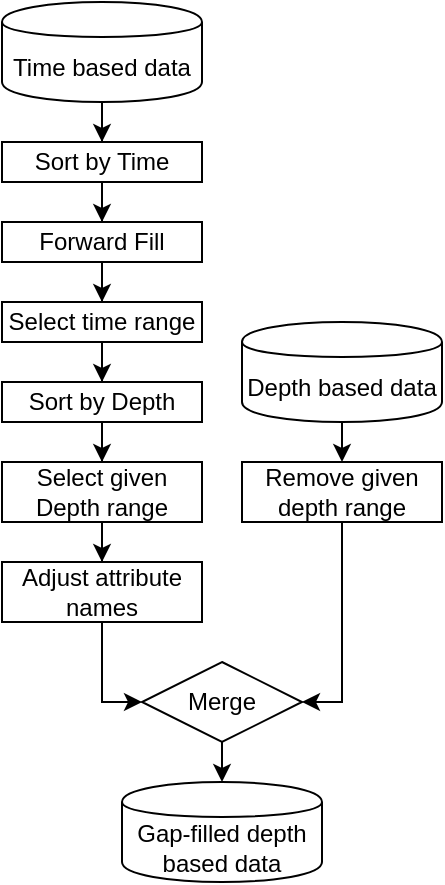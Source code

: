 <mxfile version="12.2.8" type="github" pages="1">
  <diagram id="F032D_sMp5SQkWm_yYtZ" name="Page-1">
    <mxGraphModel dx="805" dy="500" grid="1" gridSize="10" guides="1" tooltips="1" connect="1" arrows="1" fold="1" page="1" pageScale="1" pageWidth="291" pageHeight="413" math="0" shadow="0">
      <root>
        <mxCell id="0"/>
        <mxCell id="1" parent="0"/>
        <mxCell id="n8YwicQ1QA94IC9u765F-30" style="edgeStyle=orthogonalEdgeStyle;rounded=0;orthogonalLoop=1;jettySize=auto;html=1;entryX=0.5;entryY=0;entryDx=0;entryDy=0;" edge="1" parent="1" source="n8YwicQ1QA94IC9u765F-2" target="n8YwicQ1QA94IC9u765F-7">
          <mxGeometry relative="1" as="geometry"/>
        </mxCell>
        <mxCell id="n8YwicQ1QA94IC9u765F-2" value="Time based data" style="shape=cylinder;whiteSpace=wrap;html=1;boundedLbl=1;backgroundOutline=1;" vertex="1" parent="1">
          <mxGeometry x="30" y="10" width="100" height="50" as="geometry"/>
        </mxCell>
        <mxCell id="n8YwicQ1QA94IC9u765F-27" style="edgeStyle=orthogonalEdgeStyle;rounded=0;orthogonalLoop=1;jettySize=auto;html=1;" edge="1" parent="1" source="n8YwicQ1QA94IC9u765F-5" target="n8YwicQ1QA94IC9u765F-9">
          <mxGeometry relative="1" as="geometry"/>
        </mxCell>
        <mxCell id="n8YwicQ1QA94IC9u765F-5" value="Select time range" style="rounded=0;whiteSpace=wrap;html=1;" vertex="1" parent="1">
          <mxGeometry x="30" y="160" width="100" height="20" as="geometry"/>
        </mxCell>
        <mxCell id="n8YwicQ1QA94IC9u765F-28" style="edgeStyle=orthogonalEdgeStyle;rounded=0;orthogonalLoop=1;jettySize=auto;html=1;entryX=0.5;entryY=0;entryDx=0;entryDy=0;" edge="1" parent="1" source="n8YwicQ1QA94IC9u765F-6" target="n8YwicQ1QA94IC9u765F-5">
          <mxGeometry relative="1" as="geometry"/>
        </mxCell>
        <mxCell id="n8YwicQ1QA94IC9u765F-6" value="Forward Fill" style="rounded=0;whiteSpace=wrap;html=1;" vertex="1" parent="1">
          <mxGeometry x="30" y="120" width="100" height="20" as="geometry"/>
        </mxCell>
        <mxCell id="n8YwicQ1QA94IC9u765F-29" style="edgeStyle=orthogonalEdgeStyle;rounded=0;orthogonalLoop=1;jettySize=auto;html=1;entryX=0.5;entryY=0;entryDx=0;entryDy=0;" edge="1" parent="1" source="n8YwicQ1QA94IC9u765F-7" target="n8YwicQ1QA94IC9u765F-6">
          <mxGeometry relative="1" as="geometry"/>
        </mxCell>
        <mxCell id="n8YwicQ1QA94IC9u765F-7" value="Sort by Time" style="rounded=0;whiteSpace=wrap;html=1;" vertex="1" parent="1">
          <mxGeometry x="30" y="80" width="100" height="20" as="geometry"/>
        </mxCell>
        <mxCell id="n8YwicQ1QA94IC9u765F-25" style="edgeStyle=orthogonalEdgeStyle;rounded=0;orthogonalLoop=1;jettySize=auto;html=1;entryX=0.5;entryY=0;entryDx=0;entryDy=0;" edge="1" parent="1" source="n8YwicQ1QA94IC9u765F-8" target="n8YwicQ1QA94IC9u765F-16">
          <mxGeometry relative="1" as="geometry"/>
        </mxCell>
        <mxCell id="n8YwicQ1QA94IC9u765F-8" value="Select given Depth range" style="rounded=0;whiteSpace=wrap;html=1;" vertex="1" parent="1">
          <mxGeometry x="30" y="240" width="100" height="30" as="geometry"/>
        </mxCell>
        <mxCell id="n8YwicQ1QA94IC9u765F-26" style="edgeStyle=orthogonalEdgeStyle;rounded=0;orthogonalLoop=1;jettySize=auto;html=1;entryX=0.5;entryY=0;entryDx=0;entryDy=0;" edge="1" parent="1" source="n8YwicQ1QA94IC9u765F-9" target="n8YwicQ1QA94IC9u765F-8">
          <mxGeometry relative="1" as="geometry"/>
        </mxCell>
        <mxCell id="n8YwicQ1QA94IC9u765F-9" value="Sort by Depth" style="rounded=0;whiteSpace=wrap;html=1;" vertex="1" parent="1">
          <mxGeometry x="30" y="200" width="100" height="20" as="geometry"/>
        </mxCell>
        <mxCell id="n8YwicQ1QA94IC9u765F-24" style="edgeStyle=orthogonalEdgeStyle;rounded=0;orthogonalLoop=1;jettySize=auto;html=1;exitX=0.5;exitY=1;exitDx=0;exitDy=0;entryX=0.5;entryY=0;entryDx=0;entryDy=0;" edge="1" parent="1" source="n8YwicQ1QA94IC9u765F-10" target="n8YwicQ1QA94IC9u765F-11">
          <mxGeometry relative="1" as="geometry"/>
        </mxCell>
        <mxCell id="n8YwicQ1QA94IC9u765F-10" value="Depth based data" style="shape=cylinder;whiteSpace=wrap;html=1;boundedLbl=1;backgroundOutline=1;" vertex="1" parent="1">
          <mxGeometry x="150" y="170" width="100" height="50" as="geometry"/>
        </mxCell>
        <mxCell id="n8YwicQ1QA94IC9u765F-21" style="edgeStyle=orthogonalEdgeStyle;rounded=0;orthogonalLoop=1;jettySize=auto;html=1;exitX=0.5;exitY=1;exitDx=0;exitDy=0;entryX=1;entryY=0.5;entryDx=0;entryDy=0;" edge="1" parent="1" source="n8YwicQ1QA94IC9u765F-11" target="n8YwicQ1QA94IC9u765F-17">
          <mxGeometry relative="1" as="geometry"/>
        </mxCell>
        <mxCell id="n8YwicQ1QA94IC9u765F-11" value="Remove given depth range" style="rounded=0;whiteSpace=wrap;html=1;" vertex="1" parent="1">
          <mxGeometry x="150" y="240" width="100" height="30" as="geometry"/>
        </mxCell>
        <mxCell id="n8YwicQ1QA94IC9u765F-20" style="edgeStyle=orthogonalEdgeStyle;rounded=0;orthogonalLoop=1;jettySize=auto;html=1;exitX=0.5;exitY=1;exitDx=0;exitDy=0;entryX=0;entryY=0.5;entryDx=0;entryDy=0;" edge="1" parent="1" source="n8YwicQ1QA94IC9u765F-16" target="n8YwicQ1QA94IC9u765F-17">
          <mxGeometry relative="1" as="geometry"/>
        </mxCell>
        <mxCell id="n8YwicQ1QA94IC9u765F-16" value="Adjust attribute names" style="rounded=0;whiteSpace=wrap;html=1;" vertex="1" parent="1">
          <mxGeometry x="30" y="290" width="100" height="30" as="geometry"/>
        </mxCell>
        <mxCell id="n8YwicQ1QA94IC9u765F-35" style="edgeStyle=orthogonalEdgeStyle;rounded=0;orthogonalLoop=1;jettySize=auto;html=1;exitX=0.5;exitY=1;exitDx=0;exitDy=0;entryX=0.5;entryY=0;entryDx=0;entryDy=0;" edge="1" parent="1" source="n8YwicQ1QA94IC9u765F-17" target="n8YwicQ1QA94IC9u765F-32">
          <mxGeometry relative="1" as="geometry"/>
        </mxCell>
        <mxCell id="n8YwicQ1QA94IC9u765F-17" value="Merge" style="rhombus;whiteSpace=wrap;html=1;" vertex="1" parent="1">
          <mxGeometry x="100" y="340" width="80" height="40" as="geometry"/>
        </mxCell>
        <mxCell id="n8YwicQ1QA94IC9u765F-32" value="Gap-filled depth based data" style="shape=cylinder;whiteSpace=wrap;html=1;boundedLbl=1;backgroundOutline=1;" vertex="1" parent="1">
          <mxGeometry x="90" y="400" width="100" height="50" as="geometry"/>
        </mxCell>
      </root>
    </mxGraphModel>
  </diagram>
</mxfile>
